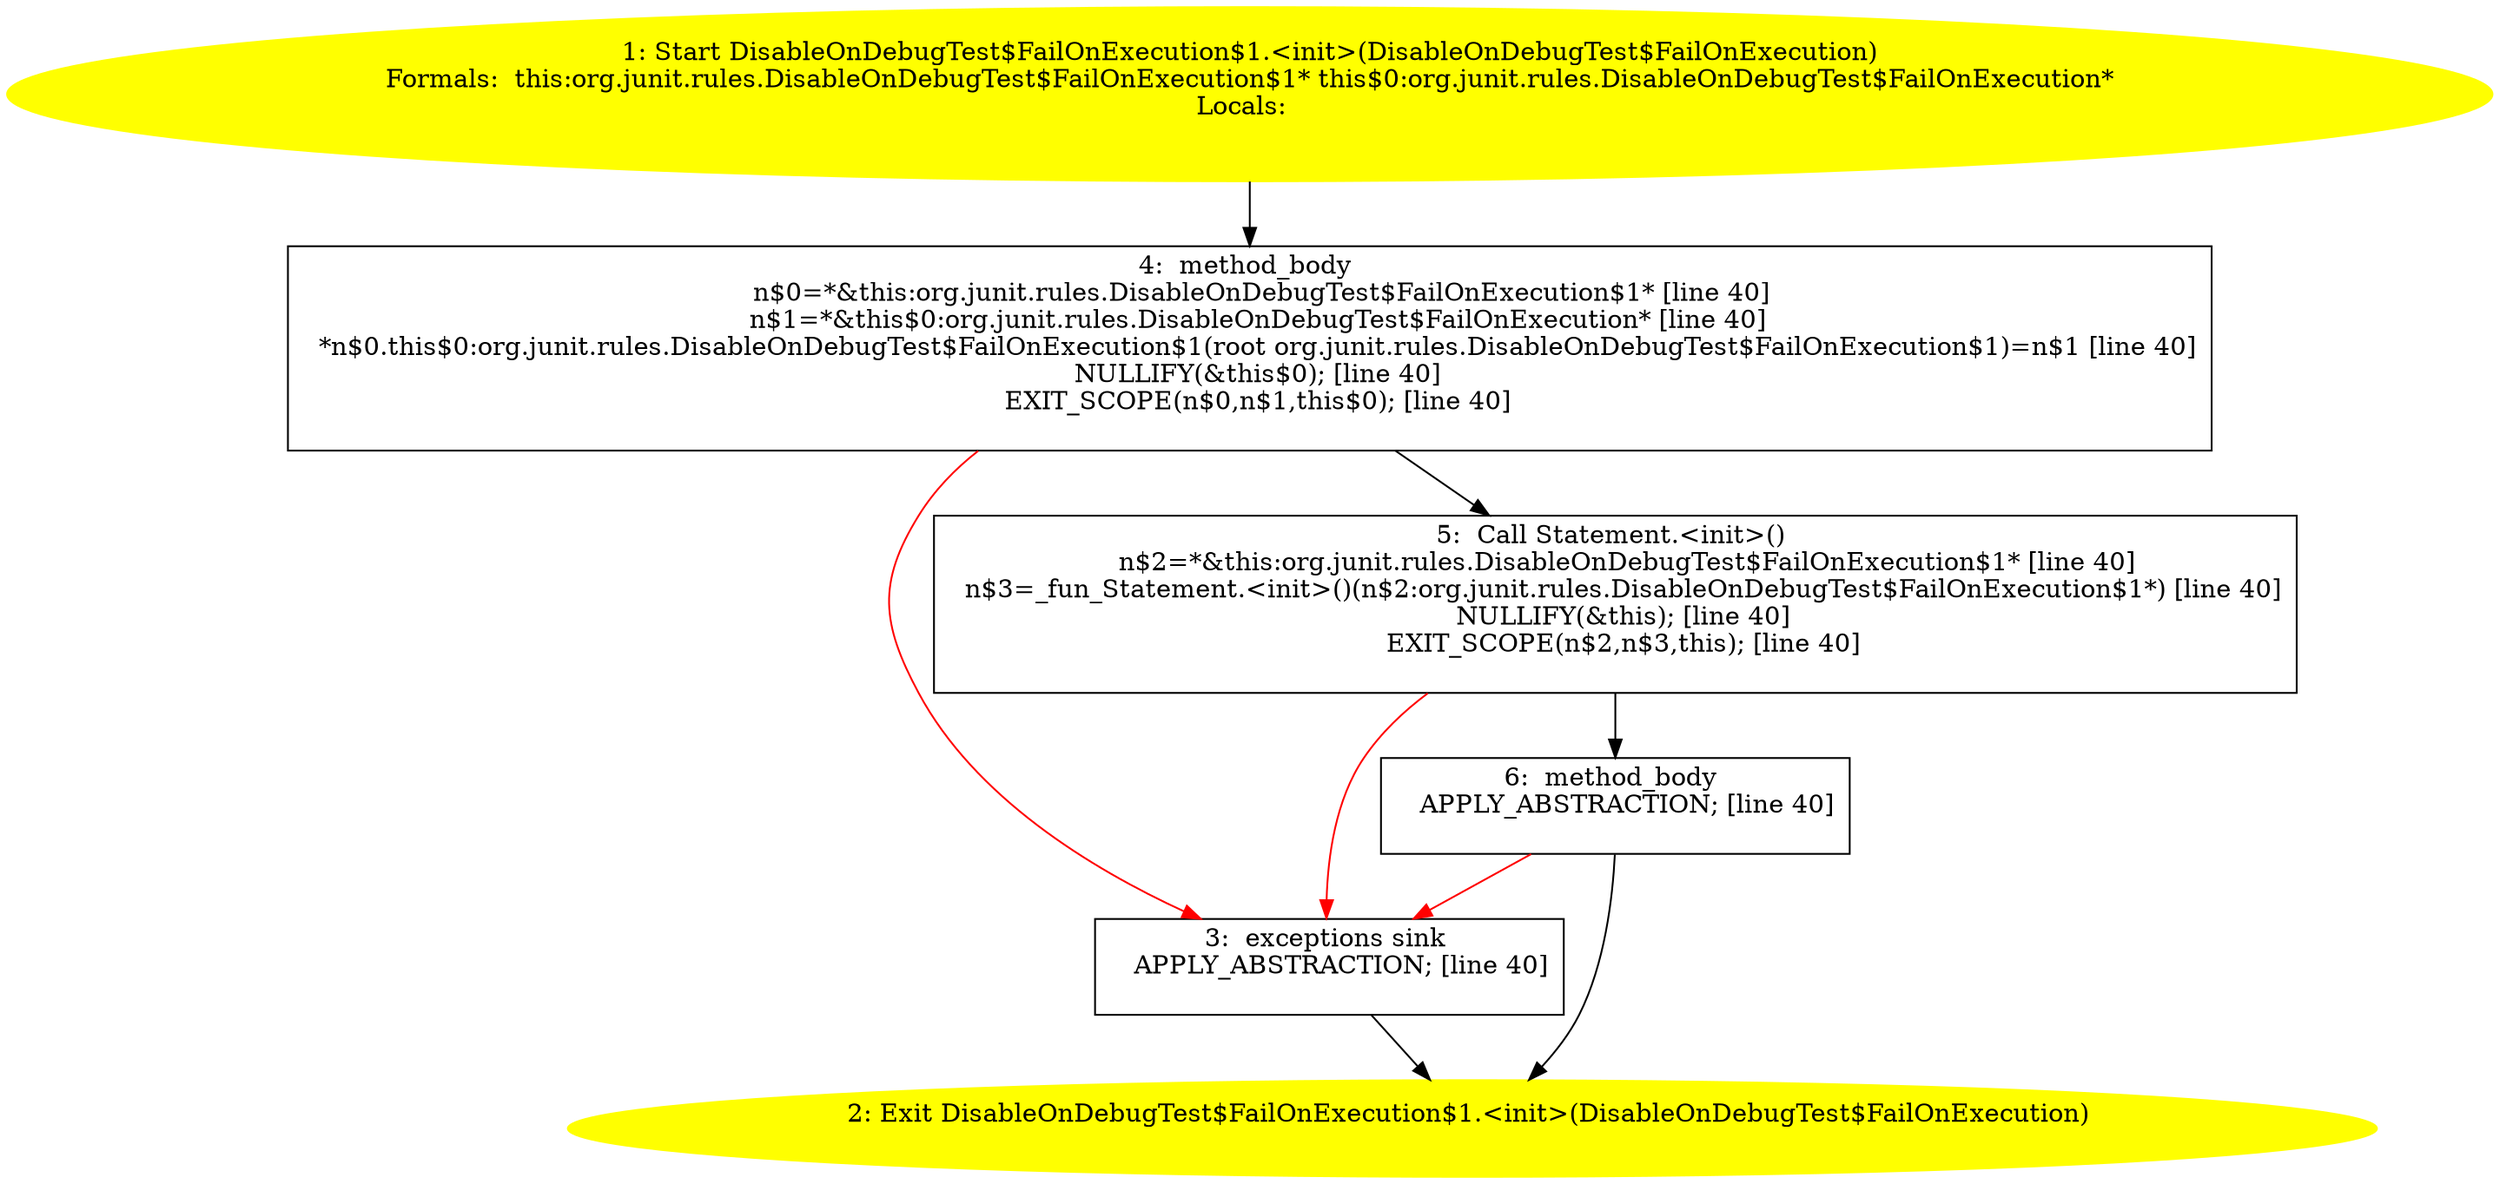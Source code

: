 /* @generated */
digraph cfg {
"org.junit.rules.DisableOnDebugTest$FailOnExecution$1.<init>(org.junit.rules.DisableOnDebugTest$FailO.1f1fff60d556e844e38075ad09bc77b5_1" [label="1: Start DisableOnDebugTest$FailOnExecution$1.<init>(DisableOnDebugTest$FailOnExecution)\nFormals:  this:org.junit.rules.DisableOnDebugTest$FailOnExecution$1* this$0:org.junit.rules.DisableOnDebugTest$FailOnExecution*\nLocals:  \n  " color=yellow style=filled]
	

	 "org.junit.rules.DisableOnDebugTest$FailOnExecution$1.<init>(org.junit.rules.DisableOnDebugTest$FailO.1f1fff60d556e844e38075ad09bc77b5_1" -> "org.junit.rules.DisableOnDebugTest$FailOnExecution$1.<init>(org.junit.rules.DisableOnDebugTest$FailO.1f1fff60d556e844e38075ad09bc77b5_4" ;
"org.junit.rules.DisableOnDebugTest$FailOnExecution$1.<init>(org.junit.rules.DisableOnDebugTest$FailO.1f1fff60d556e844e38075ad09bc77b5_2" [label="2: Exit DisableOnDebugTest$FailOnExecution$1.<init>(DisableOnDebugTest$FailOnExecution) \n  " color=yellow style=filled]
	

"org.junit.rules.DisableOnDebugTest$FailOnExecution$1.<init>(org.junit.rules.DisableOnDebugTest$FailO.1f1fff60d556e844e38075ad09bc77b5_3" [label="3:  exceptions sink \n   APPLY_ABSTRACTION; [line 40]\n " shape="box"]
	

	 "org.junit.rules.DisableOnDebugTest$FailOnExecution$1.<init>(org.junit.rules.DisableOnDebugTest$FailO.1f1fff60d556e844e38075ad09bc77b5_3" -> "org.junit.rules.DisableOnDebugTest$FailOnExecution$1.<init>(org.junit.rules.DisableOnDebugTest$FailO.1f1fff60d556e844e38075ad09bc77b5_2" ;
"org.junit.rules.DisableOnDebugTest$FailOnExecution$1.<init>(org.junit.rules.DisableOnDebugTest$FailO.1f1fff60d556e844e38075ad09bc77b5_4" [label="4:  method_body \n   n$0=*&this:org.junit.rules.DisableOnDebugTest$FailOnExecution$1* [line 40]\n  n$1=*&this$0:org.junit.rules.DisableOnDebugTest$FailOnExecution* [line 40]\n  *n$0.this$0:org.junit.rules.DisableOnDebugTest$FailOnExecution$1(root org.junit.rules.DisableOnDebugTest$FailOnExecution$1)=n$1 [line 40]\n  NULLIFY(&this$0); [line 40]\n  EXIT_SCOPE(n$0,n$1,this$0); [line 40]\n " shape="box"]
	

	 "org.junit.rules.DisableOnDebugTest$FailOnExecution$1.<init>(org.junit.rules.DisableOnDebugTest$FailO.1f1fff60d556e844e38075ad09bc77b5_4" -> "org.junit.rules.DisableOnDebugTest$FailOnExecution$1.<init>(org.junit.rules.DisableOnDebugTest$FailO.1f1fff60d556e844e38075ad09bc77b5_5" ;
	 "org.junit.rules.DisableOnDebugTest$FailOnExecution$1.<init>(org.junit.rules.DisableOnDebugTest$FailO.1f1fff60d556e844e38075ad09bc77b5_4" -> "org.junit.rules.DisableOnDebugTest$FailOnExecution$1.<init>(org.junit.rules.DisableOnDebugTest$FailO.1f1fff60d556e844e38075ad09bc77b5_3" [color="red" ];
"org.junit.rules.DisableOnDebugTest$FailOnExecution$1.<init>(org.junit.rules.DisableOnDebugTest$FailO.1f1fff60d556e844e38075ad09bc77b5_5" [label="5:  Call Statement.<init>() \n   n$2=*&this:org.junit.rules.DisableOnDebugTest$FailOnExecution$1* [line 40]\n  n$3=_fun_Statement.<init>()(n$2:org.junit.rules.DisableOnDebugTest$FailOnExecution$1*) [line 40]\n  NULLIFY(&this); [line 40]\n  EXIT_SCOPE(n$2,n$3,this); [line 40]\n " shape="box"]
	

	 "org.junit.rules.DisableOnDebugTest$FailOnExecution$1.<init>(org.junit.rules.DisableOnDebugTest$FailO.1f1fff60d556e844e38075ad09bc77b5_5" -> "org.junit.rules.DisableOnDebugTest$FailOnExecution$1.<init>(org.junit.rules.DisableOnDebugTest$FailO.1f1fff60d556e844e38075ad09bc77b5_6" ;
	 "org.junit.rules.DisableOnDebugTest$FailOnExecution$1.<init>(org.junit.rules.DisableOnDebugTest$FailO.1f1fff60d556e844e38075ad09bc77b5_5" -> "org.junit.rules.DisableOnDebugTest$FailOnExecution$1.<init>(org.junit.rules.DisableOnDebugTest$FailO.1f1fff60d556e844e38075ad09bc77b5_3" [color="red" ];
"org.junit.rules.DisableOnDebugTest$FailOnExecution$1.<init>(org.junit.rules.DisableOnDebugTest$FailO.1f1fff60d556e844e38075ad09bc77b5_6" [label="6:  method_body \n   APPLY_ABSTRACTION; [line 40]\n " shape="box"]
	

	 "org.junit.rules.DisableOnDebugTest$FailOnExecution$1.<init>(org.junit.rules.DisableOnDebugTest$FailO.1f1fff60d556e844e38075ad09bc77b5_6" -> "org.junit.rules.DisableOnDebugTest$FailOnExecution$1.<init>(org.junit.rules.DisableOnDebugTest$FailO.1f1fff60d556e844e38075ad09bc77b5_2" ;
	 "org.junit.rules.DisableOnDebugTest$FailOnExecution$1.<init>(org.junit.rules.DisableOnDebugTest$FailO.1f1fff60d556e844e38075ad09bc77b5_6" -> "org.junit.rules.DisableOnDebugTest$FailOnExecution$1.<init>(org.junit.rules.DisableOnDebugTest$FailO.1f1fff60d556e844e38075ad09bc77b5_3" [color="red" ];
}
